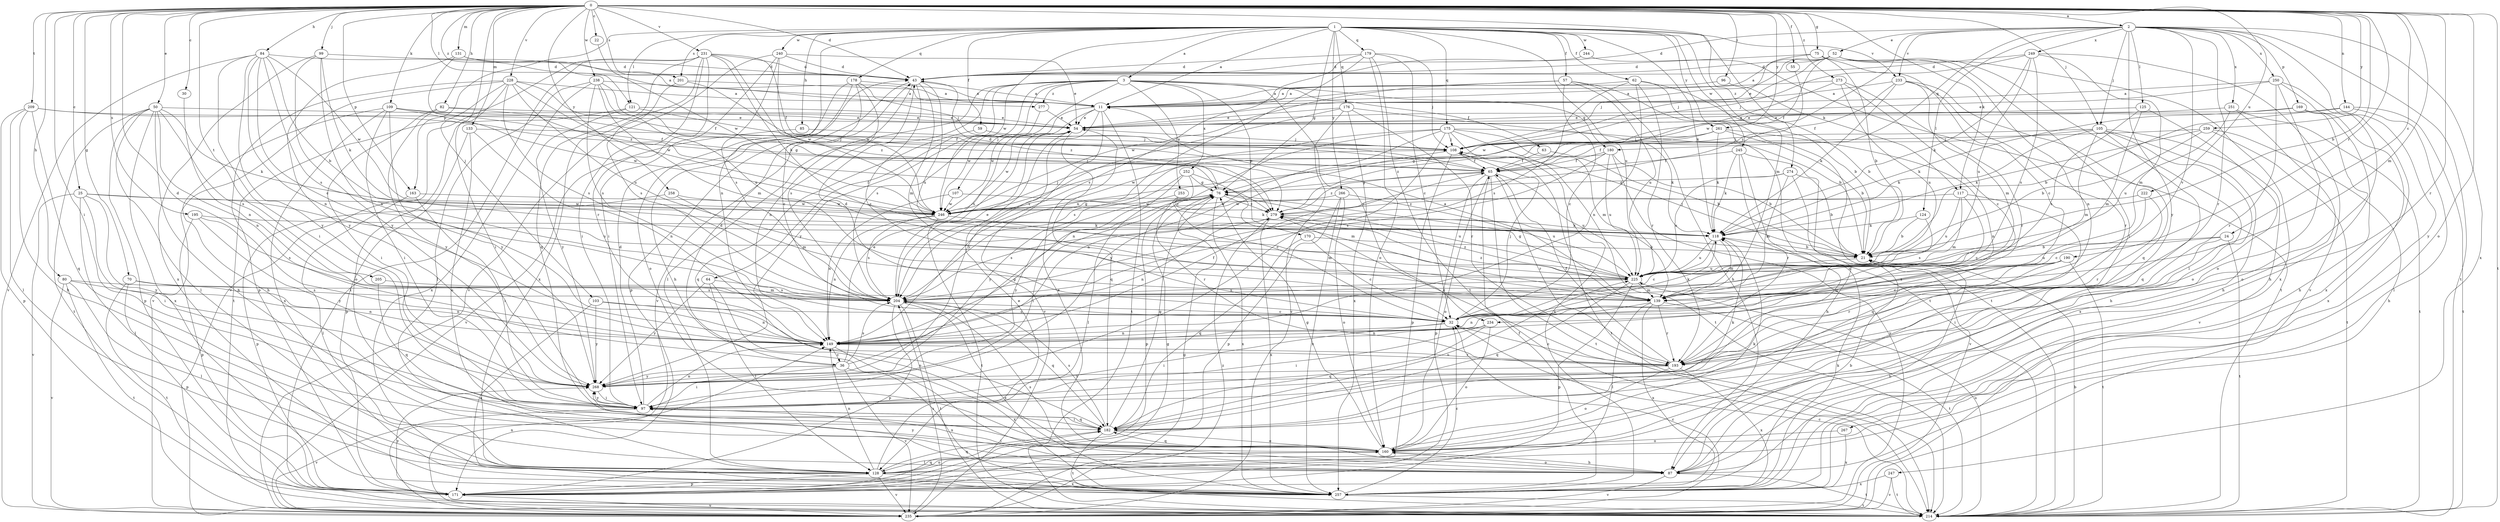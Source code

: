 strict digraph  {
0;
1;
2;
3;
11;
21;
22;
24;
25;
30;
32;
36;
43;
50;
52;
54;
55;
57;
59;
62;
63;
64;
65;
70;
75;
76;
80;
82;
84;
85;
87;
96;
97;
99;
103;
105;
107;
108;
109;
117;
118;
121;
124;
125;
128;
131;
133;
139;
144;
149;
160;
163;
169;
170;
171;
175;
176;
178;
179;
180;
182;
190;
193;
195;
201;
204;
205;
209;
214;
222;
225;
228;
231;
233;
234;
235;
238;
240;
244;
245;
246;
247;
249;
250;
251;
252;
253;
257;
258;
259;
261;
266;
267;
268;
273;
274;
277;
279;
0 -> 2  [label=a];
0 -> 21  [label=b];
0 -> 22  [label=c];
0 -> 24  [label=c];
0 -> 25  [label=c];
0 -> 30  [label=c];
0 -> 36  [label=d];
0 -> 43  [label=d];
0 -> 50  [label=e];
0 -> 55  [label=f];
0 -> 70  [label=g];
0 -> 75  [label=g];
0 -> 80  [label=h];
0 -> 82  [label=h];
0 -> 84  [label=h];
0 -> 96  [label=i];
0 -> 97  [label=i];
0 -> 99  [label=j];
0 -> 103  [label=j];
0 -> 105  [label=j];
0 -> 109  [label=k];
0 -> 117  [label=k];
0 -> 121  [label=l];
0 -> 131  [label=m];
0 -> 133  [label=m];
0 -> 139  [label=m];
0 -> 144  [label=n];
0 -> 160  [label=o];
0 -> 163  [label=p];
0 -> 190  [label=r];
0 -> 193  [label=r];
0 -> 195  [label=s];
0 -> 201  [label=s];
0 -> 205  [label=t];
0 -> 209  [label=t];
0 -> 214  [label=t];
0 -> 222  [label=u];
0 -> 228  [label=v];
0 -> 231  [label=v];
0 -> 238  [label=w];
0 -> 258  [label=y];
0 -> 259  [label=y];
0 -> 261  [label=y];
0 -> 273  [label=z];
0 -> 274  [label=z];
0 -> 277  [label=z];
1 -> 3  [label=a];
1 -> 11  [label=a];
1 -> 57  [label=f];
1 -> 59  [label=f];
1 -> 62  [label=f];
1 -> 76  [label=g];
1 -> 85  [label=h];
1 -> 117  [label=k];
1 -> 118  [label=k];
1 -> 121  [label=l];
1 -> 139  [label=m];
1 -> 149  [label=n];
1 -> 163  [label=p];
1 -> 175  [label=q];
1 -> 176  [label=q];
1 -> 178  [label=q];
1 -> 179  [label=q];
1 -> 201  [label=s];
1 -> 225  [label=u];
1 -> 233  [label=v];
1 -> 240  [label=w];
1 -> 244  [label=w];
1 -> 245  [label=w];
1 -> 246  [label=w];
1 -> 261  [label=y];
1 -> 266  [label=y];
2 -> 43  [label=d];
2 -> 52  [label=e];
2 -> 105  [label=j];
2 -> 124  [label=l];
2 -> 125  [label=l];
2 -> 169  [label=p];
2 -> 180  [label=q];
2 -> 193  [label=r];
2 -> 214  [label=t];
2 -> 233  [label=v];
2 -> 234  [label=v];
2 -> 246  [label=w];
2 -> 247  [label=x];
2 -> 249  [label=x];
2 -> 250  [label=x];
2 -> 251  [label=x];
2 -> 267  [label=y];
2 -> 268  [label=y];
3 -> 63  [label=f];
3 -> 64  [label=f];
3 -> 107  [label=j];
3 -> 128  [label=l];
3 -> 170  [label=p];
3 -> 180  [label=q];
3 -> 204  [label=s];
3 -> 234  [label=v];
3 -> 235  [label=v];
3 -> 252  [label=x];
3 -> 253  [label=x];
3 -> 268  [label=y];
3 -> 277  [label=z];
11 -> 54  [label=e];
11 -> 204  [label=s];
11 -> 214  [label=t];
11 -> 235  [label=v];
11 -> 246  [label=w];
11 -> 268  [label=y];
21 -> 108  [label=j];
21 -> 225  [label=u];
22 -> 246  [label=w];
24 -> 21  [label=b];
24 -> 97  [label=i];
24 -> 214  [label=t];
24 -> 225  [label=u];
25 -> 97  [label=i];
25 -> 128  [label=l];
25 -> 225  [label=u];
25 -> 235  [label=v];
25 -> 246  [label=w];
25 -> 268  [label=y];
30 -> 149  [label=n];
32 -> 43  [label=d];
32 -> 97  [label=i];
32 -> 108  [label=j];
32 -> 118  [label=k];
32 -> 149  [label=n];
36 -> 43  [label=d];
36 -> 54  [label=e];
36 -> 76  [label=g];
36 -> 97  [label=i];
36 -> 204  [label=s];
36 -> 235  [label=v];
36 -> 257  [label=x];
36 -> 268  [label=y];
43 -> 11  [label=a];
43 -> 32  [label=c];
43 -> 139  [label=m];
43 -> 149  [label=n];
43 -> 171  [label=p];
43 -> 225  [label=u];
50 -> 54  [label=e];
50 -> 87  [label=h];
50 -> 118  [label=k];
50 -> 128  [label=l];
50 -> 149  [label=n];
50 -> 171  [label=p];
50 -> 204  [label=s];
50 -> 214  [label=t];
50 -> 257  [label=x];
52 -> 11  [label=a];
52 -> 43  [label=d];
52 -> 54  [label=e];
52 -> 65  [label=f];
52 -> 97  [label=i];
52 -> 108  [label=j];
52 -> 128  [label=l];
52 -> 257  [label=x];
54 -> 108  [label=j];
54 -> 182  [label=q];
54 -> 246  [label=w];
55 -> 279  [label=z];
57 -> 11  [label=a];
57 -> 32  [label=c];
57 -> 87  [label=h];
57 -> 214  [label=t];
57 -> 225  [label=u];
57 -> 246  [label=w];
59 -> 108  [label=j];
59 -> 182  [label=q];
62 -> 11  [label=a];
62 -> 21  [label=b];
62 -> 149  [label=n];
62 -> 193  [label=r];
62 -> 204  [label=s];
62 -> 214  [label=t];
63 -> 21  [label=b];
63 -> 65  [label=f];
64 -> 128  [label=l];
64 -> 160  [label=o];
64 -> 204  [label=s];
64 -> 268  [label=y];
65 -> 76  [label=g];
65 -> 160  [label=o];
65 -> 171  [label=p];
65 -> 193  [label=r];
65 -> 214  [label=t];
65 -> 225  [label=u];
65 -> 279  [label=z];
70 -> 149  [label=n];
70 -> 171  [label=p];
70 -> 204  [label=s];
70 -> 214  [label=t];
75 -> 21  [label=b];
75 -> 32  [label=c];
75 -> 43  [label=d];
75 -> 108  [label=j];
75 -> 149  [label=n];
76 -> 43  [label=d];
76 -> 97  [label=i];
76 -> 171  [label=p];
76 -> 225  [label=u];
76 -> 246  [label=w];
76 -> 257  [label=x];
76 -> 279  [label=z];
80 -> 128  [label=l];
80 -> 149  [label=n];
80 -> 204  [label=s];
80 -> 214  [label=t];
80 -> 235  [label=v];
82 -> 54  [label=e];
82 -> 97  [label=i];
82 -> 268  [label=y];
82 -> 279  [label=z];
84 -> 21  [label=b];
84 -> 32  [label=c];
84 -> 43  [label=d];
84 -> 97  [label=i];
84 -> 149  [label=n];
84 -> 204  [label=s];
84 -> 235  [label=v];
84 -> 246  [label=w];
84 -> 268  [label=y];
85 -> 108  [label=j];
85 -> 235  [label=v];
87 -> 21  [label=b];
87 -> 97  [label=i];
87 -> 160  [label=o];
87 -> 204  [label=s];
87 -> 214  [label=t];
87 -> 235  [label=v];
87 -> 268  [label=y];
96 -> 11  [label=a];
96 -> 21  [label=b];
97 -> 43  [label=d];
97 -> 118  [label=k];
97 -> 149  [label=n];
97 -> 182  [label=q];
97 -> 235  [label=v];
97 -> 268  [label=y];
99 -> 43  [label=d];
99 -> 118  [label=k];
99 -> 149  [label=n];
99 -> 257  [label=x];
99 -> 268  [label=y];
103 -> 32  [label=c];
103 -> 149  [label=n];
103 -> 257  [label=x];
103 -> 268  [label=y];
105 -> 65  [label=f];
105 -> 87  [label=h];
105 -> 108  [label=j];
105 -> 118  [label=k];
105 -> 139  [label=m];
105 -> 182  [label=q];
105 -> 235  [label=v];
105 -> 257  [label=x];
107 -> 118  [label=k];
107 -> 149  [label=n];
107 -> 246  [label=w];
108 -> 65  [label=f];
108 -> 149  [label=n];
108 -> 171  [label=p];
108 -> 214  [label=t];
109 -> 54  [label=e];
109 -> 65  [label=f];
109 -> 87  [label=h];
109 -> 97  [label=i];
109 -> 246  [label=w];
109 -> 257  [label=x];
109 -> 268  [label=y];
117 -> 32  [label=c];
117 -> 139  [label=m];
117 -> 182  [label=q];
117 -> 225  [label=u];
117 -> 279  [label=z];
118 -> 21  [label=b];
118 -> 32  [label=c];
118 -> 139  [label=m];
118 -> 225  [label=u];
121 -> 54  [label=e];
121 -> 65  [label=f];
121 -> 160  [label=o];
121 -> 268  [label=y];
124 -> 21  [label=b];
124 -> 118  [label=k];
124 -> 204  [label=s];
125 -> 54  [label=e];
125 -> 139  [label=m];
125 -> 160  [label=o];
125 -> 204  [label=s];
128 -> 54  [label=e];
128 -> 149  [label=n];
128 -> 160  [label=o];
128 -> 171  [label=p];
128 -> 182  [label=q];
128 -> 235  [label=v];
128 -> 257  [label=x];
131 -> 11  [label=a];
131 -> 43  [label=d];
131 -> 268  [label=y];
131 -> 279  [label=z];
133 -> 108  [label=j];
133 -> 149  [label=n];
133 -> 160  [label=o];
133 -> 171  [label=p];
139 -> 11  [label=a];
139 -> 128  [label=l];
139 -> 149  [label=n];
139 -> 193  [label=r];
139 -> 214  [label=t];
139 -> 257  [label=x];
139 -> 279  [label=z];
144 -> 21  [label=b];
144 -> 54  [label=e];
144 -> 128  [label=l];
144 -> 214  [label=t];
149 -> 65  [label=f];
149 -> 193  [label=r];
149 -> 257  [label=x];
149 -> 36  [label=c];
160 -> 54  [label=e];
160 -> 76  [label=g];
160 -> 87  [label=h];
160 -> 118  [label=k];
160 -> 128  [label=l];
160 -> 182  [label=q];
163 -> 97  [label=i];
163 -> 128  [label=l];
163 -> 246  [label=w];
169 -> 54  [label=e];
169 -> 87  [label=h];
169 -> 118  [label=k];
169 -> 160  [label=o];
169 -> 257  [label=x];
170 -> 21  [label=b];
170 -> 32  [label=c];
170 -> 182  [label=q];
171 -> 21  [label=b];
171 -> 76  [label=g];
171 -> 182  [label=q];
171 -> 235  [label=v];
171 -> 268  [label=y];
175 -> 97  [label=i];
175 -> 108  [label=j];
175 -> 118  [label=k];
175 -> 139  [label=m];
175 -> 149  [label=n];
175 -> 204  [label=s];
175 -> 214  [label=t];
175 -> 257  [label=x];
175 -> 268  [label=y];
176 -> 21  [label=b];
176 -> 54  [label=e];
176 -> 193  [label=r];
176 -> 204  [label=s];
176 -> 235  [label=v];
176 -> 257  [label=x];
178 -> 11  [label=a];
178 -> 32  [label=c];
178 -> 87  [label=h];
178 -> 108  [label=j];
178 -> 160  [label=o];
178 -> 204  [label=s];
179 -> 32  [label=c];
179 -> 43  [label=d];
179 -> 108  [label=j];
179 -> 149  [label=n];
179 -> 160  [label=o];
179 -> 204  [label=s];
179 -> 214  [label=t];
180 -> 21  [label=b];
180 -> 65  [label=f];
180 -> 204  [label=s];
180 -> 225  [label=u];
180 -> 235  [label=v];
180 -> 246  [label=w];
182 -> 76  [label=g];
182 -> 97  [label=i];
182 -> 160  [label=o];
182 -> 204  [label=s];
182 -> 214  [label=t];
182 -> 225  [label=u];
190 -> 32  [label=c];
190 -> 193  [label=r];
190 -> 204  [label=s];
190 -> 214  [label=t];
190 -> 225  [label=u];
193 -> 32  [label=c];
193 -> 65  [label=f];
193 -> 160  [label=o];
193 -> 257  [label=x];
193 -> 268  [label=y];
193 -> 279  [label=z];
195 -> 118  [label=k];
195 -> 171  [label=p];
195 -> 204  [label=s];
195 -> 268  [label=y];
201 -> 11  [label=a];
201 -> 204  [label=s];
201 -> 279  [label=z];
204 -> 32  [label=c];
204 -> 54  [label=e];
204 -> 171  [label=p];
204 -> 182  [label=q];
204 -> 214  [label=t];
204 -> 257  [label=x];
205 -> 139  [label=m];
205 -> 182  [label=q];
209 -> 54  [label=e];
209 -> 76  [label=g];
209 -> 87  [label=h];
209 -> 128  [label=l];
209 -> 171  [label=p];
209 -> 182  [label=q];
214 -> 21  [label=b];
214 -> 32  [label=c];
214 -> 225  [label=u];
222 -> 32  [label=c];
222 -> 193  [label=r];
222 -> 246  [label=w];
225 -> 76  [label=g];
225 -> 139  [label=m];
225 -> 171  [label=p];
225 -> 182  [label=q];
225 -> 204  [label=s];
225 -> 279  [label=z];
228 -> 11  [label=a];
228 -> 65  [label=f];
228 -> 97  [label=i];
228 -> 171  [label=p];
228 -> 204  [label=s];
228 -> 214  [label=t];
228 -> 225  [label=u];
228 -> 235  [label=v];
228 -> 246  [label=w];
231 -> 43  [label=d];
231 -> 65  [label=f];
231 -> 97  [label=i];
231 -> 118  [label=k];
231 -> 182  [label=q];
231 -> 193  [label=r];
231 -> 214  [label=t];
231 -> 235  [label=v];
231 -> 246  [label=w];
231 -> 257  [label=x];
233 -> 11  [label=a];
233 -> 65  [label=f];
233 -> 118  [label=k];
233 -> 139  [label=m];
233 -> 182  [label=q];
233 -> 193  [label=r];
234 -> 97  [label=i];
234 -> 149  [label=n];
234 -> 160  [label=o];
234 -> 182  [label=q];
235 -> 32  [label=c];
235 -> 76  [label=g];
235 -> 149  [label=n];
235 -> 204  [label=s];
235 -> 279  [label=z];
238 -> 11  [label=a];
238 -> 128  [label=l];
238 -> 139  [label=m];
238 -> 204  [label=s];
238 -> 225  [label=u];
238 -> 257  [label=x];
238 -> 279  [label=z];
240 -> 43  [label=d];
240 -> 54  [label=e];
240 -> 97  [label=i];
240 -> 204  [label=s];
240 -> 235  [label=v];
240 -> 246  [label=w];
244 -> 43  [label=d];
244 -> 214  [label=t];
245 -> 65  [label=f];
245 -> 87  [label=h];
245 -> 118  [label=k];
245 -> 182  [label=q];
245 -> 193  [label=r];
246 -> 76  [label=g];
246 -> 108  [label=j];
246 -> 139  [label=m];
246 -> 149  [label=n];
246 -> 204  [label=s];
246 -> 214  [label=t];
247 -> 214  [label=t];
247 -> 235  [label=v];
247 -> 257  [label=x];
249 -> 43  [label=d];
249 -> 108  [label=j];
249 -> 118  [label=k];
249 -> 139  [label=m];
249 -> 204  [label=s];
249 -> 225  [label=u];
249 -> 235  [label=v];
250 -> 11  [label=a];
250 -> 54  [label=e];
250 -> 87  [label=h];
250 -> 160  [label=o];
250 -> 193  [label=r];
250 -> 257  [label=x];
251 -> 54  [label=e];
251 -> 87  [label=h];
251 -> 214  [label=t];
251 -> 225  [label=u];
252 -> 32  [label=c];
252 -> 76  [label=g];
252 -> 128  [label=l];
252 -> 139  [label=m];
252 -> 268  [label=y];
253 -> 193  [label=r];
253 -> 268  [label=y];
253 -> 279  [label=z];
257 -> 32  [label=c];
257 -> 65  [label=f];
257 -> 118  [label=k];
257 -> 214  [label=t];
258 -> 139  [label=m];
258 -> 171  [label=p];
258 -> 246  [label=w];
259 -> 21  [label=b];
259 -> 87  [label=h];
259 -> 108  [label=j];
259 -> 118  [label=k];
259 -> 214  [label=t];
261 -> 21  [label=b];
261 -> 76  [label=g];
261 -> 108  [label=j];
261 -> 118  [label=k];
261 -> 149  [label=n];
261 -> 279  [label=z];
266 -> 160  [label=o];
266 -> 171  [label=p];
266 -> 225  [label=u];
266 -> 246  [label=w];
266 -> 257  [label=x];
267 -> 160  [label=o];
267 -> 257  [label=x];
268 -> 97  [label=i];
273 -> 11  [label=a];
273 -> 32  [label=c];
273 -> 193  [label=r];
273 -> 225  [label=u];
273 -> 246  [label=w];
274 -> 21  [label=b];
274 -> 76  [label=g];
274 -> 139  [label=m];
274 -> 225  [label=u];
274 -> 235  [label=v];
277 -> 54  [label=e];
277 -> 246  [label=w];
279 -> 118  [label=k];
279 -> 149  [label=n];
279 -> 204  [label=s];
279 -> 257  [label=x];
}
